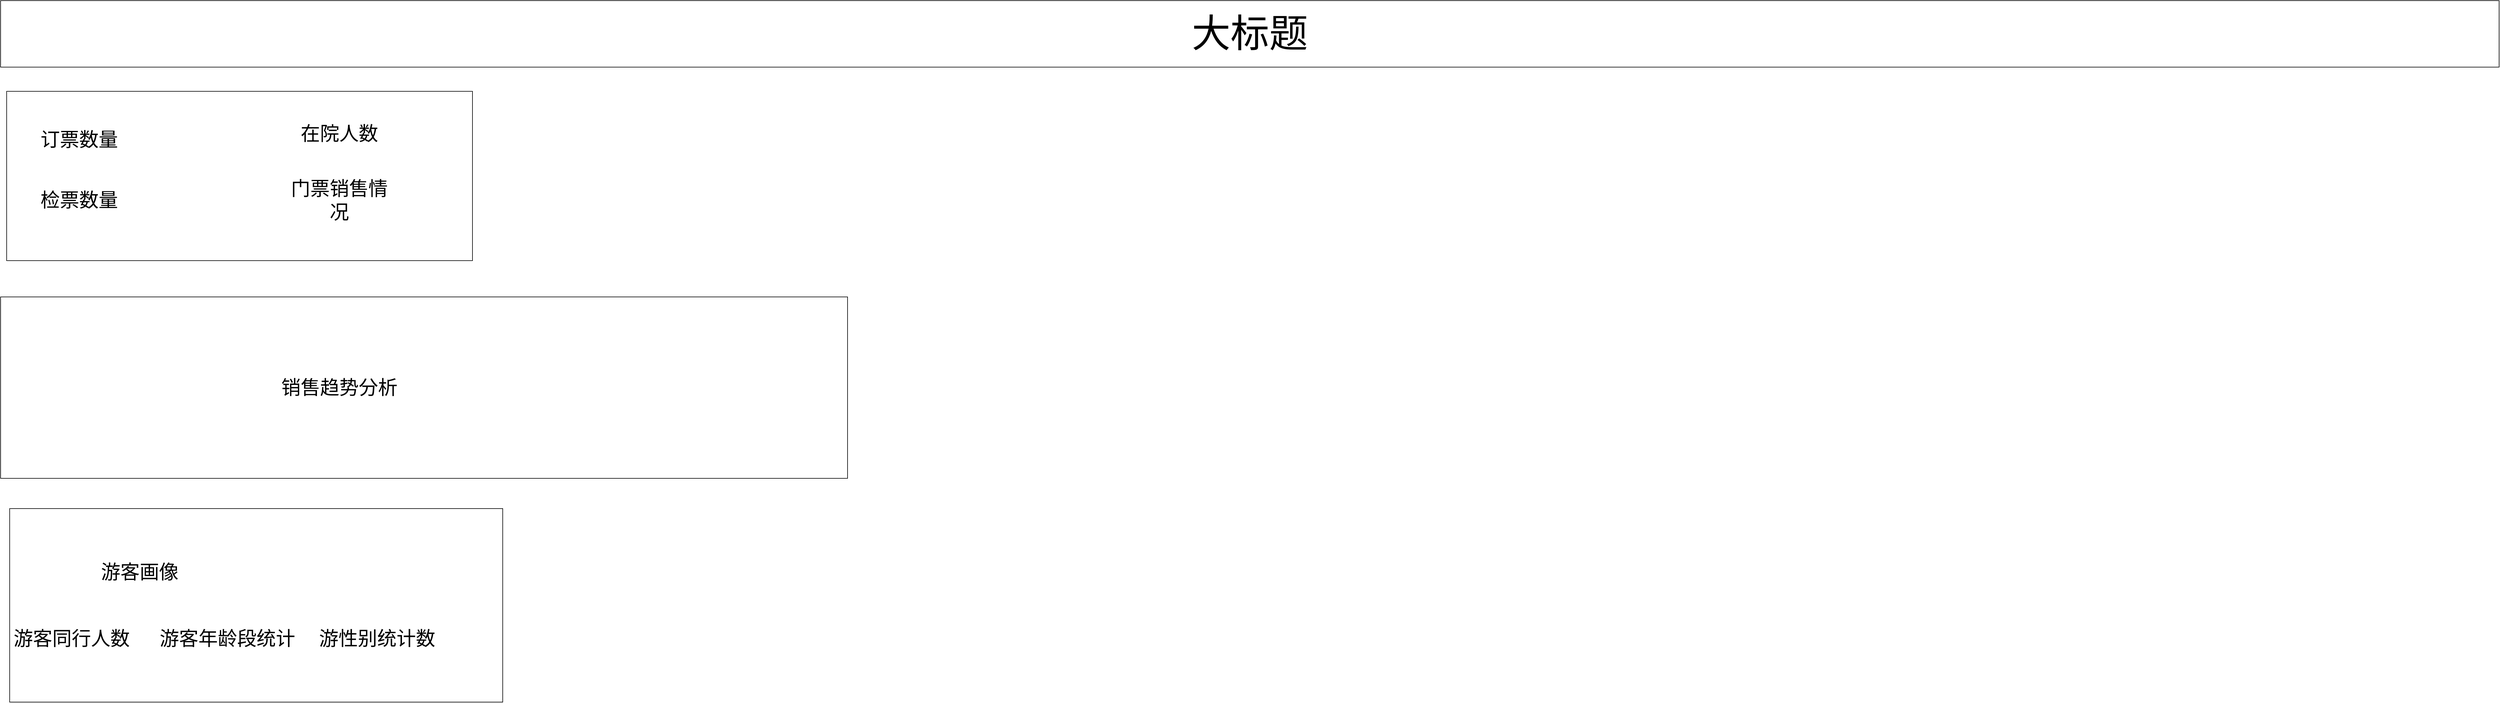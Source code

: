 <mxfile version="24.0.7" type="github">
  <diagram name="第 1 页" id="VBZ4mVqsqxVWigmQYTew">
    <mxGraphModel dx="3285" dy="2165" grid="1" gridSize="10" guides="1" tooltips="1" connect="1" arrows="1" fold="1" page="1" pageScale="1" pageWidth="827" pageHeight="1169" math="0" shadow="0">
      <root>
        <mxCell id="0" />
        <mxCell id="1" parent="0" />
        <mxCell id="CUMaAFuCnt0o6DWc_8Jj-3" value="大标题" style="rounded=0;whiteSpace=wrap;html=1;fontSize=64;" vertex="1" parent="1">
          <mxGeometry width="4130" height="110" as="geometry" />
        </mxCell>
        <mxCell id="CUMaAFuCnt0o6DWc_8Jj-4" value="" style="rounded=0;whiteSpace=wrap;html=1;" vertex="1" parent="1">
          <mxGeometry x="10" y="150" width="770" height="280" as="geometry" />
        </mxCell>
        <mxCell id="CUMaAFuCnt0o6DWc_8Jj-5" value="订票数量" style="text;html=1;align=center;verticalAlign=middle;whiteSpace=wrap;rounded=0;fontSize=32;" vertex="1" parent="1">
          <mxGeometry x="40" y="220" width="180" height="20" as="geometry" />
        </mxCell>
        <mxCell id="CUMaAFuCnt0o6DWc_8Jj-6" value="检票数量" style="text;html=1;align=center;verticalAlign=middle;whiteSpace=wrap;rounded=0;fontSize=32;" vertex="1" parent="1">
          <mxGeometry x="40" y="320" width="180" height="20" as="geometry" />
        </mxCell>
        <mxCell id="CUMaAFuCnt0o6DWc_8Jj-7" value="在院人数" style="text;html=1;align=center;verticalAlign=middle;whiteSpace=wrap;rounded=0;fontSize=32;" vertex="1" parent="1">
          <mxGeometry x="470" y="210" width="180" height="20" as="geometry" />
        </mxCell>
        <mxCell id="CUMaAFuCnt0o6DWc_8Jj-8" value="门票销售情况" style="text;html=1;align=center;verticalAlign=middle;whiteSpace=wrap;rounded=0;fontSize=32;" vertex="1" parent="1">
          <mxGeometry x="470" y="320" width="180" height="20" as="geometry" />
        </mxCell>
        <mxCell id="CUMaAFuCnt0o6DWc_8Jj-9" value="" style="rounded=0;whiteSpace=wrap;html=1;" vertex="1" parent="1">
          <mxGeometry y="490" width="1400" height="300" as="geometry" />
        </mxCell>
        <mxCell id="CUMaAFuCnt0o6DWc_8Jj-10" value="&lt;span style=&quot;text-align: start; font-size: 32px; font-family: DengXian;&quot;&gt;销售趋势分析&lt;/span&gt;&lt;span style=&quot;font-size: 32px; text-align: start;&quot;&gt;&lt;/span&gt;" style="text;html=1;align=center;verticalAlign=middle;whiteSpace=wrap;rounded=0;fontSize=32;" vertex="1" parent="1">
          <mxGeometry x="365" y="620" width="390" height="40" as="geometry" />
        </mxCell>
        <mxCell id="CUMaAFuCnt0o6DWc_8Jj-11" value="" style="rounded=0;whiteSpace=wrap;html=1;" vertex="1" parent="1">
          <mxGeometry x="15" y="840" width="815" height="320" as="geometry" />
        </mxCell>
        <mxCell id="CUMaAFuCnt0o6DWc_8Jj-12" value="游客画像" style="text;html=1;align=center;verticalAlign=middle;whiteSpace=wrap;rounded=0;fontSize=32;" vertex="1" parent="1">
          <mxGeometry x="80" y="920" width="300" height="50" as="geometry" />
        </mxCell>
        <mxCell id="CUMaAFuCnt0o6DWc_8Jj-13" value="游客同行人数" style="text;html=1;align=center;verticalAlign=middle;whiteSpace=wrap;rounded=0;fontSize=32;" vertex="1" parent="1">
          <mxGeometry x="15" y="1020" width="205" height="70" as="geometry" />
        </mxCell>
        <mxCell id="CUMaAFuCnt0o6DWc_8Jj-14" value="游客年龄段统计" style="text;html=1;align=center;verticalAlign=middle;whiteSpace=wrap;rounded=0;fontSize=32;" vertex="1" parent="1">
          <mxGeometry x="260" y="1020" width="230" height="70" as="geometry" />
        </mxCell>
        <mxCell id="CUMaAFuCnt0o6DWc_8Jj-15" value="游性别统计数" style="text;html=1;align=center;verticalAlign=middle;whiteSpace=wrap;rounded=0;fontSize=32;" vertex="1" parent="1">
          <mxGeometry x="520" y="1020" width="205" height="70" as="geometry" />
        </mxCell>
      </root>
    </mxGraphModel>
  </diagram>
</mxfile>
